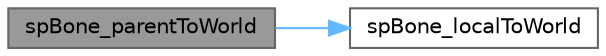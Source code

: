 digraph "spBone_parentToWorld"
{
 // LATEX_PDF_SIZE
  bgcolor="transparent";
  edge [fontname=Helvetica,fontsize=10,labelfontname=Helvetica,labelfontsize=10];
  node [fontname=Helvetica,fontsize=10,shape=box,height=0.2,width=0.4];
  rankdir="LR";
  Node1 [id="Node000001",label="spBone_parentToWorld",height=0.2,width=0.4,color="gray40", fillcolor="grey60", style="filled", fontcolor="black",tooltip=" "];
  Node1 -> Node2 [id="edge1_Node000001_Node000002",color="steelblue1",style="solid",tooltip=" "];
  Node2 [id="Node000002",label="spBone_localToWorld",height=0.2,width=0.4,color="grey40", fillcolor="white", style="filled",URL="$_bone_8c.html#a24973a948e5817695b577e7a8be2a881",tooltip=" "];
}
